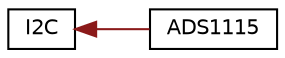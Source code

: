 digraph "Graphe hiérarchique des classes"
{
 // INTERACTIVE_SVG=YES
 // LATEX_PDF_SIZE
  edge [fontname="Helvetica",fontsize="10",labelfontname="Helvetica",labelfontsize="10"];
  node [fontname="Helvetica",fontsize="10",shape=record];
  rankdir="LR";
  Node0 [label="I2C",height=0.2,width=0.4,color="black", fillcolor="white", style="filled",URL="$classI2C.xhtml",tooltip="Classe qui s'occupe de la communication I2C."];
  Node0 -> Node1 [dir="back",color="firebrick4",fontsize="10",style="solid",fontname="Helvetica"];
  Node1 [label="ADS1115",height=0.2,width=0.4,color="black", fillcolor="white", style="filled",URL="$classADS1115.xhtml",tooltip="Gère l'interfaçage avec l'ADC externe en I2C."];
}
